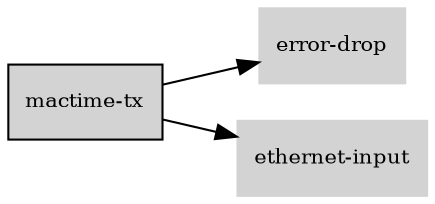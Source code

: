 digraph "mactime_tx_subgraph" {
  rankdir=LR;
  node [shape=box, style=filled, fontsize=10, color=lightgray, fontcolor=black, fillcolor=lightgray];
  "mactime-tx" [color=black, fontcolor=black, fillcolor=lightgray];
  edge [fontsize=8];
  "mactime-tx" -> "error-drop";
  "mactime-tx" -> "ethernet-input";
}
